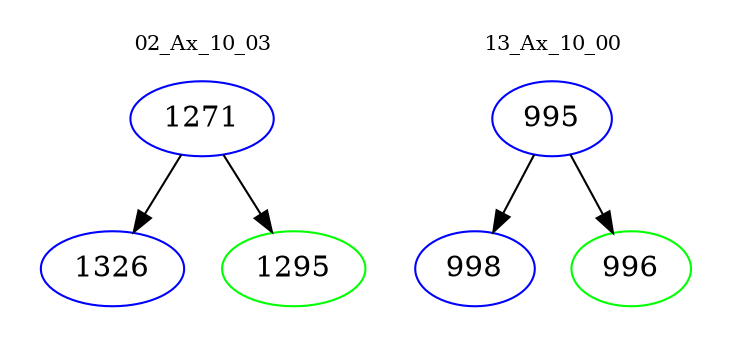 digraph{
subgraph cluster_0 {
color = white
label = "02_Ax_10_03";
fontsize=10;
T0_1271 [label="1271", color="blue"]
T0_1271 -> T0_1326 [color="black"]
T0_1326 [label="1326", color="blue"]
T0_1271 -> T0_1295 [color="black"]
T0_1295 [label="1295", color="green"]
}
subgraph cluster_1 {
color = white
label = "13_Ax_10_00";
fontsize=10;
T1_995 [label="995", color="blue"]
T1_995 -> T1_998 [color="black"]
T1_998 [label="998", color="blue"]
T1_995 -> T1_996 [color="black"]
T1_996 [label="996", color="green"]
}
}
